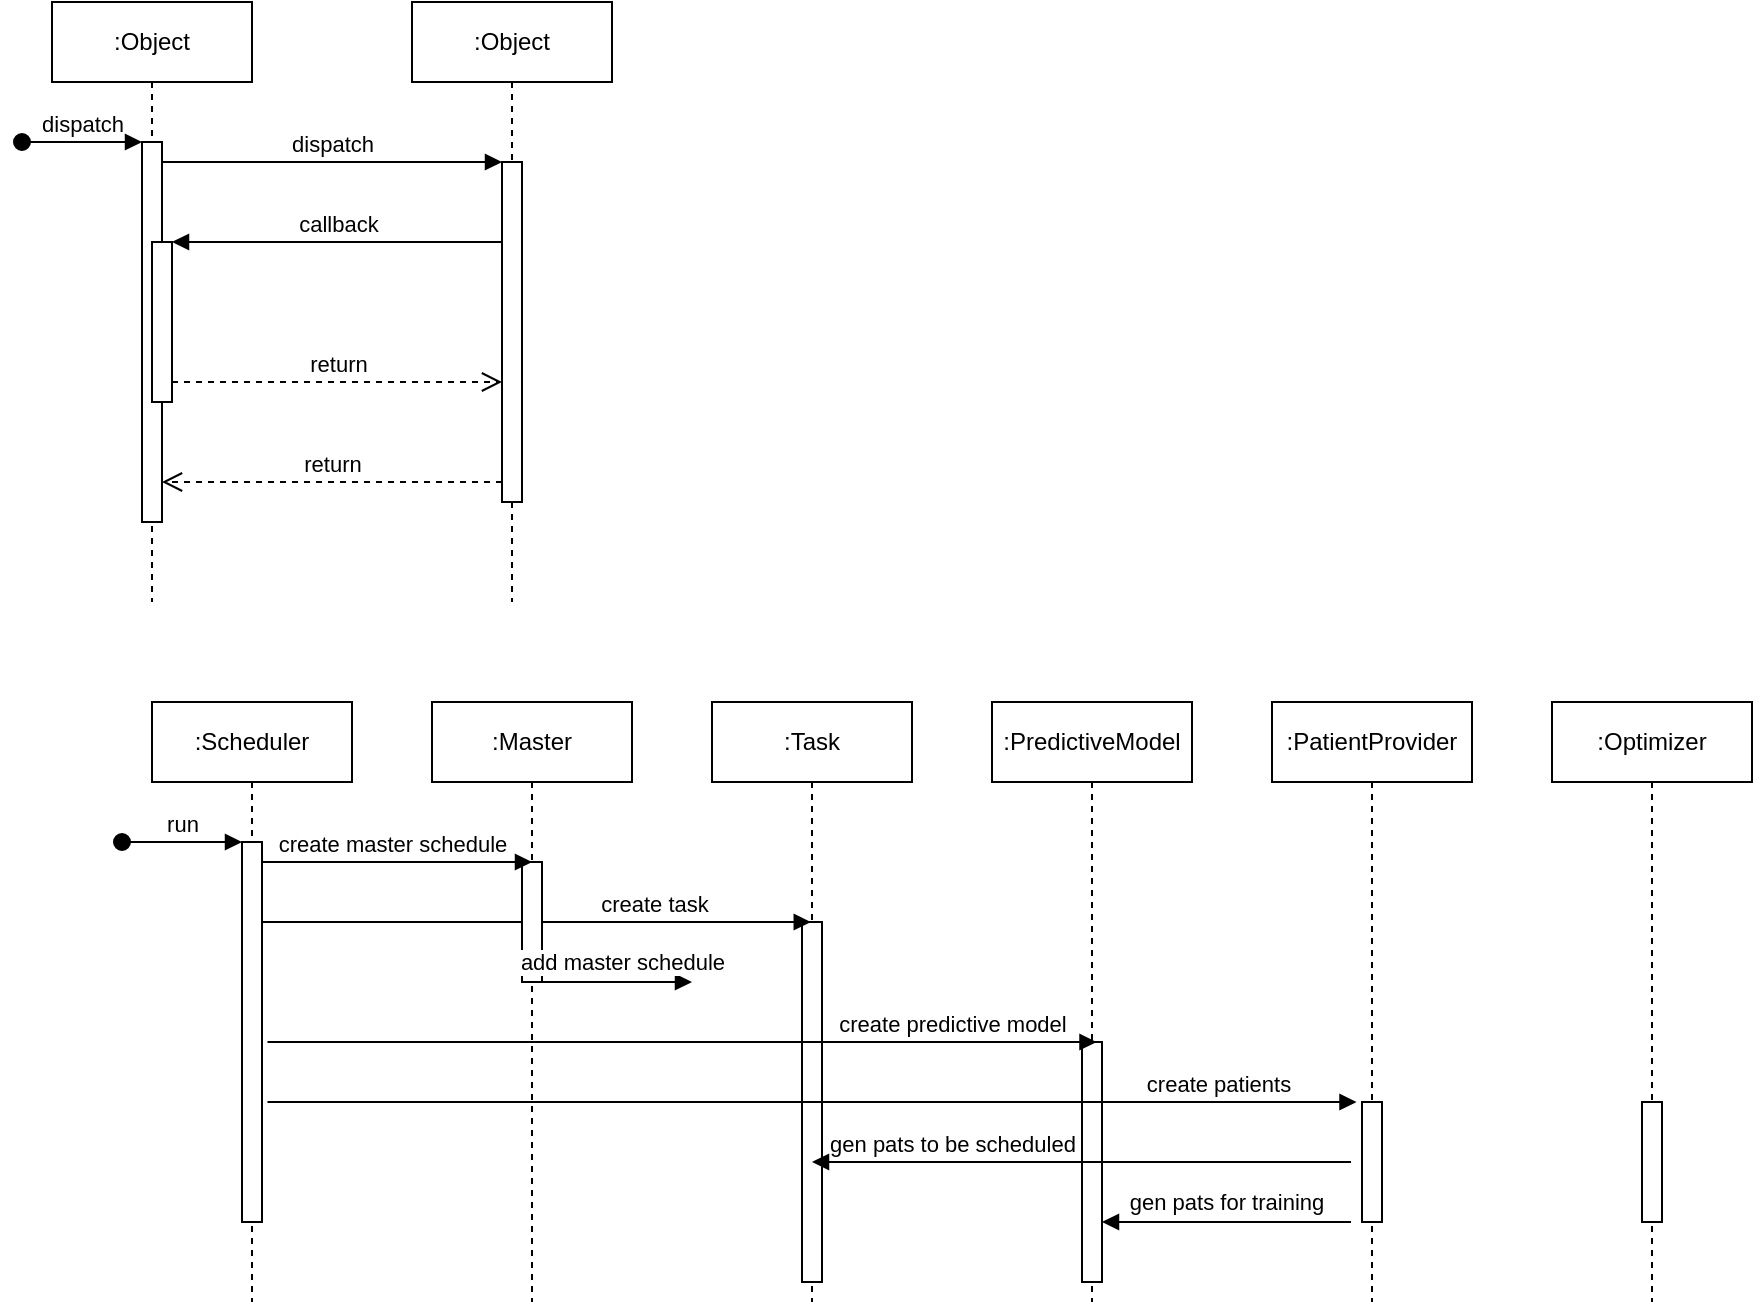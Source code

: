 <mxfile version="23.0.2" type="device">
  <diagram name="Page-1" id="2YBvvXClWsGukQMizWep">
    <mxGraphModel dx="486" dy="289" grid="1" gridSize="10" guides="1" tooltips="1" connect="1" arrows="1" fold="1" page="1" pageScale="1" pageWidth="850" pageHeight="1100" math="0" shadow="0">
      <root>
        <mxCell id="0" />
        <mxCell id="1" parent="0" />
        <mxCell id="aM9ryv3xv72pqoxQDRHE-1" value=":Object" style="shape=umlLifeline;perimeter=lifelinePerimeter;whiteSpace=wrap;html=1;container=0;dropTarget=0;collapsible=0;recursiveResize=0;outlineConnect=0;portConstraint=eastwest;newEdgeStyle={&quot;edgeStyle&quot;:&quot;elbowEdgeStyle&quot;,&quot;elbow&quot;:&quot;vertical&quot;,&quot;curved&quot;:0,&quot;rounded&quot;:0};" parent="1" vertex="1">
          <mxGeometry x="40" y="40" width="100" height="300" as="geometry" />
        </mxCell>
        <mxCell id="aM9ryv3xv72pqoxQDRHE-2" value="" style="html=1;points=[];perimeter=orthogonalPerimeter;outlineConnect=0;targetShapes=umlLifeline;portConstraint=eastwest;newEdgeStyle={&quot;edgeStyle&quot;:&quot;elbowEdgeStyle&quot;,&quot;elbow&quot;:&quot;vertical&quot;,&quot;curved&quot;:0,&quot;rounded&quot;:0};" parent="aM9ryv3xv72pqoxQDRHE-1" vertex="1">
          <mxGeometry x="45" y="70" width="10" height="190" as="geometry" />
        </mxCell>
        <mxCell id="aM9ryv3xv72pqoxQDRHE-3" value="dispatch" style="html=1;verticalAlign=bottom;startArrow=oval;endArrow=block;startSize=8;edgeStyle=elbowEdgeStyle;elbow=vertical;curved=0;rounded=0;" parent="aM9ryv3xv72pqoxQDRHE-1" target="aM9ryv3xv72pqoxQDRHE-2" edge="1">
          <mxGeometry relative="1" as="geometry">
            <mxPoint x="-15" y="70" as="sourcePoint" />
          </mxGeometry>
        </mxCell>
        <mxCell id="aM9ryv3xv72pqoxQDRHE-4" value="" style="html=1;points=[];perimeter=orthogonalPerimeter;outlineConnect=0;targetShapes=umlLifeline;portConstraint=eastwest;newEdgeStyle={&quot;edgeStyle&quot;:&quot;elbowEdgeStyle&quot;,&quot;elbow&quot;:&quot;vertical&quot;,&quot;curved&quot;:0,&quot;rounded&quot;:0};" parent="aM9ryv3xv72pqoxQDRHE-1" vertex="1">
          <mxGeometry x="50" y="120" width="10" height="80" as="geometry" />
        </mxCell>
        <mxCell id="aM9ryv3xv72pqoxQDRHE-5" value=":Object" style="shape=umlLifeline;perimeter=lifelinePerimeter;whiteSpace=wrap;html=1;container=0;dropTarget=0;collapsible=0;recursiveResize=0;outlineConnect=0;portConstraint=eastwest;newEdgeStyle={&quot;edgeStyle&quot;:&quot;elbowEdgeStyle&quot;,&quot;elbow&quot;:&quot;vertical&quot;,&quot;curved&quot;:0,&quot;rounded&quot;:0};" parent="1" vertex="1">
          <mxGeometry x="220" y="40" width="100" height="300" as="geometry" />
        </mxCell>
        <mxCell id="aM9ryv3xv72pqoxQDRHE-6" value="" style="html=1;points=[];perimeter=orthogonalPerimeter;outlineConnect=0;targetShapes=umlLifeline;portConstraint=eastwest;newEdgeStyle={&quot;edgeStyle&quot;:&quot;elbowEdgeStyle&quot;,&quot;elbow&quot;:&quot;vertical&quot;,&quot;curved&quot;:0,&quot;rounded&quot;:0};" parent="aM9ryv3xv72pqoxQDRHE-5" vertex="1">
          <mxGeometry x="45" y="80" width="10" height="170" as="geometry" />
        </mxCell>
        <mxCell id="aM9ryv3xv72pqoxQDRHE-7" value="dispatch" style="html=1;verticalAlign=bottom;endArrow=block;edgeStyle=elbowEdgeStyle;elbow=vertical;curved=0;rounded=0;" parent="1" source="aM9ryv3xv72pqoxQDRHE-2" target="aM9ryv3xv72pqoxQDRHE-6" edge="1">
          <mxGeometry relative="1" as="geometry">
            <mxPoint x="195" y="130" as="sourcePoint" />
            <Array as="points">
              <mxPoint x="180" y="120" />
            </Array>
          </mxGeometry>
        </mxCell>
        <mxCell id="aM9ryv3xv72pqoxQDRHE-8" value="return" style="html=1;verticalAlign=bottom;endArrow=open;dashed=1;endSize=8;edgeStyle=elbowEdgeStyle;elbow=vertical;curved=0;rounded=0;" parent="1" source="aM9ryv3xv72pqoxQDRHE-6" target="aM9ryv3xv72pqoxQDRHE-2" edge="1">
          <mxGeometry relative="1" as="geometry">
            <mxPoint x="195" y="205" as="targetPoint" />
            <Array as="points">
              <mxPoint x="190" y="280" />
            </Array>
          </mxGeometry>
        </mxCell>
        <mxCell id="aM9ryv3xv72pqoxQDRHE-9" value="callback" style="html=1;verticalAlign=bottom;endArrow=block;edgeStyle=elbowEdgeStyle;elbow=vertical;curved=0;rounded=0;" parent="1" source="aM9ryv3xv72pqoxQDRHE-6" target="aM9ryv3xv72pqoxQDRHE-4" edge="1">
          <mxGeometry relative="1" as="geometry">
            <mxPoint x="175" y="160" as="sourcePoint" />
            <Array as="points">
              <mxPoint x="190" y="160" />
            </Array>
          </mxGeometry>
        </mxCell>
        <mxCell id="aM9ryv3xv72pqoxQDRHE-10" value="return" style="html=1;verticalAlign=bottom;endArrow=open;dashed=1;endSize=8;edgeStyle=elbowEdgeStyle;elbow=vertical;curved=0;rounded=0;" parent="1" source="aM9ryv3xv72pqoxQDRHE-4" target="aM9ryv3xv72pqoxQDRHE-6" edge="1">
          <mxGeometry relative="1" as="geometry">
            <mxPoint x="175" y="235" as="targetPoint" />
            <Array as="points">
              <mxPoint x="180" y="230" />
            </Array>
          </mxGeometry>
        </mxCell>
        <mxCell id="NRPWn5m2wW9UXWM5jm5Q-1" value=":Scheduler" style="shape=umlLifeline;perimeter=lifelinePerimeter;whiteSpace=wrap;html=1;container=0;dropTarget=0;collapsible=0;recursiveResize=0;outlineConnect=0;portConstraint=eastwest;newEdgeStyle={&quot;edgeStyle&quot;:&quot;elbowEdgeStyle&quot;,&quot;elbow&quot;:&quot;vertical&quot;,&quot;curved&quot;:0,&quot;rounded&quot;:0};" parent="1" vertex="1">
          <mxGeometry x="90" y="390" width="100" height="300" as="geometry" />
        </mxCell>
        <mxCell id="NRPWn5m2wW9UXWM5jm5Q-2" value="" style="html=1;points=[];perimeter=orthogonalPerimeter;outlineConnect=0;targetShapes=umlLifeline;portConstraint=eastwest;newEdgeStyle={&quot;edgeStyle&quot;:&quot;elbowEdgeStyle&quot;,&quot;elbow&quot;:&quot;vertical&quot;,&quot;curved&quot;:0,&quot;rounded&quot;:0};" parent="NRPWn5m2wW9UXWM5jm5Q-1" vertex="1">
          <mxGeometry x="45" y="70" width="10" height="190" as="geometry" />
        </mxCell>
        <mxCell id="NRPWn5m2wW9UXWM5jm5Q-3" value="run" style="html=1;verticalAlign=bottom;startArrow=oval;endArrow=block;startSize=8;edgeStyle=elbowEdgeStyle;elbow=vertical;curved=0;rounded=0;" parent="NRPWn5m2wW9UXWM5jm5Q-1" target="NRPWn5m2wW9UXWM5jm5Q-2" edge="1">
          <mxGeometry relative="1" as="geometry">
            <mxPoint x="-15" y="70" as="sourcePoint" />
          </mxGeometry>
        </mxCell>
        <mxCell id="NRPWn5m2wW9UXWM5jm5Q-5" value=":Task" style="shape=umlLifeline;perimeter=lifelinePerimeter;whiteSpace=wrap;html=1;container=0;dropTarget=0;collapsible=0;recursiveResize=0;outlineConnect=0;portConstraint=eastwest;newEdgeStyle={&quot;edgeStyle&quot;:&quot;elbowEdgeStyle&quot;,&quot;elbow&quot;:&quot;vertical&quot;,&quot;curved&quot;:0,&quot;rounded&quot;:0};" parent="1" vertex="1">
          <mxGeometry x="370" y="390" width="100" height="300" as="geometry" />
        </mxCell>
        <mxCell id="NRPWn5m2wW9UXWM5jm5Q-6" value="" style="html=1;points=[];perimeter=orthogonalPerimeter;outlineConnect=0;targetShapes=umlLifeline;portConstraint=eastwest;newEdgeStyle={&quot;edgeStyle&quot;:&quot;elbowEdgeStyle&quot;,&quot;elbow&quot;:&quot;vertical&quot;,&quot;curved&quot;:0,&quot;rounded&quot;:0};" parent="NRPWn5m2wW9UXWM5jm5Q-5" vertex="1">
          <mxGeometry x="45" y="110" width="10" height="180" as="geometry" />
        </mxCell>
        <mxCell id="NRPWn5m2wW9UXWM5jm5Q-7" value="create task" style="html=1;verticalAlign=bottom;endArrow=block;edgeStyle=elbowEdgeStyle;elbow=vertical;curved=0;rounded=0;entryX=0.439;entryY=0.002;entryDx=0;entryDy=0;entryPerimeter=0;" parent="1" target="NRPWn5m2wW9UXWM5jm5Q-6" edge="1">
          <mxGeometry x="0.425" relative="1" as="geometry">
            <mxPoint x="145" y="500" as="sourcePoint" />
            <Array as="points">
              <mxPoint x="230" y="500" />
            </Array>
            <mxPoint x="415" y="500" as="targetPoint" />
            <mxPoint as="offset" />
          </mxGeometry>
        </mxCell>
        <mxCell id="ba8jQTyRNlUtfquAFpFR-1" value=":PredictiveModel" style="shape=umlLifeline;perimeter=lifelinePerimeter;whiteSpace=wrap;html=1;container=0;dropTarget=0;collapsible=0;recursiveResize=0;outlineConnect=0;portConstraint=eastwest;newEdgeStyle={&quot;edgeStyle&quot;:&quot;elbowEdgeStyle&quot;,&quot;elbow&quot;:&quot;vertical&quot;,&quot;curved&quot;:0,&quot;rounded&quot;:0};" vertex="1" parent="1">
          <mxGeometry x="510" y="390" width="100" height="300" as="geometry" />
        </mxCell>
        <mxCell id="ba8jQTyRNlUtfquAFpFR-2" value="" style="html=1;points=[];perimeter=orthogonalPerimeter;outlineConnect=0;targetShapes=umlLifeline;portConstraint=eastwest;newEdgeStyle={&quot;edgeStyle&quot;:&quot;elbowEdgeStyle&quot;,&quot;elbow&quot;:&quot;vertical&quot;,&quot;curved&quot;:0,&quot;rounded&quot;:0};" vertex="1" parent="ba8jQTyRNlUtfquAFpFR-1">
          <mxGeometry x="45" y="170" width="10" height="120" as="geometry" />
        </mxCell>
        <mxCell id="ba8jQTyRNlUtfquAFpFR-3" value="create predictive model" style="html=1;verticalAlign=bottom;endArrow=block;edgeStyle=elbowEdgeStyle;elbow=vertical;curved=0;rounded=0;" edge="1" parent="1">
          <mxGeometry x="0.651" relative="1" as="geometry">
            <mxPoint x="147.75" y="560" as="sourcePoint" />
            <Array as="points">
              <mxPoint x="237.75" y="560" />
            </Array>
            <mxPoint x="562.25" y="560" as="targetPoint" />
            <mxPoint as="offset" />
          </mxGeometry>
        </mxCell>
        <mxCell id="ba8jQTyRNlUtfquAFpFR-4" value=":PatientProvider" style="shape=umlLifeline;perimeter=lifelinePerimeter;whiteSpace=wrap;html=1;container=0;dropTarget=0;collapsible=0;recursiveResize=0;outlineConnect=0;portConstraint=eastwest;newEdgeStyle={&quot;edgeStyle&quot;:&quot;elbowEdgeStyle&quot;,&quot;elbow&quot;:&quot;vertical&quot;,&quot;curved&quot;:0,&quot;rounded&quot;:0};" vertex="1" parent="1">
          <mxGeometry x="650" y="390" width="100" height="300" as="geometry" />
        </mxCell>
        <mxCell id="ba8jQTyRNlUtfquAFpFR-5" value="" style="html=1;points=[];perimeter=orthogonalPerimeter;outlineConnect=0;targetShapes=umlLifeline;portConstraint=eastwest;newEdgeStyle={&quot;edgeStyle&quot;:&quot;elbowEdgeStyle&quot;,&quot;elbow&quot;:&quot;vertical&quot;,&quot;curved&quot;:0,&quot;rounded&quot;:0};" vertex="1" parent="ba8jQTyRNlUtfquAFpFR-4">
          <mxGeometry x="45" y="200" width="10" height="60" as="geometry" />
        </mxCell>
        <mxCell id="ba8jQTyRNlUtfquAFpFR-6" value="create patients" style="html=1;verticalAlign=bottom;endArrow=block;edgeStyle=elbowEdgeStyle;elbow=vertical;curved=0;rounded=0;" edge="1" parent="1">
          <mxGeometry x="0.745" relative="1" as="geometry">
            <mxPoint x="147.75" y="590" as="sourcePoint" />
            <Array as="points">
              <mxPoint x="227.75" y="590" />
            </Array>
            <mxPoint x="692.25" y="590" as="targetPoint" />
            <mxPoint as="offset" />
          </mxGeometry>
        </mxCell>
        <mxCell id="ba8jQTyRNlUtfquAFpFR-7" value=":Master" style="shape=umlLifeline;perimeter=lifelinePerimeter;whiteSpace=wrap;html=1;container=0;dropTarget=0;collapsible=0;recursiveResize=0;outlineConnect=0;portConstraint=eastwest;newEdgeStyle={&quot;edgeStyle&quot;:&quot;elbowEdgeStyle&quot;,&quot;elbow&quot;:&quot;vertical&quot;,&quot;curved&quot;:0,&quot;rounded&quot;:0};" vertex="1" parent="1">
          <mxGeometry x="230" y="390" width="100" height="300" as="geometry" />
        </mxCell>
        <mxCell id="ba8jQTyRNlUtfquAFpFR-8" value="" style="html=1;points=[];perimeter=orthogonalPerimeter;outlineConnect=0;targetShapes=umlLifeline;portConstraint=eastwest;newEdgeStyle={&quot;edgeStyle&quot;:&quot;elbowEdgeStyle&quot;,&quot;elbow&quot;:&quot;vertical&quot;,&quot;curved&quot;:0,&quot;rounded&quot;:0};" vertex="1" parent="ba8jQTyRNlUtfquAFpFR-7">
          <mxGeometry x="45" y="80" width="10" height="60" as="geometry" />
        </mxCell>
        <mxCell id="ba8jQTyRNlUtfquAFpFR-9" value="create master schedule" style="html=1;verticalAlign=bottom;endArrow=block;edgeStyle=elbowEdgeStyle;elbow=vertical;curved=0;rounded=0;" edge="1" parent="1">
          <mxGeometry x="-0.037" relative="1" as="geometry">
            <mxPoint x="145" y="470" as="sourcePoint" />
            <Array as="points">
              <mxPoint x="230" y="470" />
            </Array>
            <mxPoint x="280" y="470" as="targetPoint" />
            <mxPoint as="offset" />
          </mxGeometry>
        </mxCell>
        <mxCell id="ba8jQTyRNlUtfquAFpFR-10" value="" style="endArrow=block;html=1;rounded=0;endFill=1;" edge="1" parent="1" source="ba8jQTyRNlUtfquAFpFR-8">
          <mxGeometry width="50" height="50" relative="1" as="geometry">
            <mxPoint x="340" y="580" as="sourcePoint" />
            <mxPoint x="360" y="530" as="targetPoint" />
          </mxGeometry>
        </mxCell>
        <mxCell id="ba8jQTyRNlUtfquAFpFR-12" value="add master schedule" style="edgeLabel;html=1;align=center;verticalAlign=middle;resizable=0;points=[];" vertex="1" connectable="0" parent="ba8jQTyRNlUtfquAFpFR-10">
          <mxGeometry x="-0.06" relative="1" as="geometry">
            <mxPoint x="4" y="-10" as="offset" />
          </mxGeometry>
        </mxCell>
        <mxCell id="ba8jQTyRNlUtfquAFpFR-13" value="" style="endArrow=block;html=1;rounded=0;endFill=1;" edge="1" parent="1">
          <mxGeometry width="50" height="50" relative="1" as="geometry">
            <mxPoint x="689.5" y="620" as="sourcePoint" />
            <mxPoint x="420" y="620" as="targetPoint" />
          </mxGeometry>
        </mxCell>
        <mxCell id="ba8jQTyRNlUtfquAFpFR-14" value="gen pats to be scheduled" style="edgeLabel;html=1;align=center;verticalAlign=middle;resizable=0;points=[];" vertex="1" connectable="0" parent="ba8jQTyRNlUtfquAFpFR-13">
          <mxGeometry x="0.201" y="1" relative="1" as="geometry">
            <mxPoint x="-38" y="-10" as="offset" />
          </mxGeometry>
        </mxCell>
        <mxCell id="ba8jQTyRNlUtfquAFpFR-15" value="" style="endArrow=block;html=1;rounded=0;endFill=1;" edge="1" parent="1" target="ba8jQTyRNlUtfquAFpFR-2">
          <mxGeometry width="50" height="50" relative="1" as="geometry">
            <mxPoint x="689.5" y="650" as="sourcePoint" />
            <mxPoint x="570" y="650" as="targetPoint" />
          </mxGeometry>
        </mxCell>
        <mxCell id="ba8jQTyRNlUtfquAFpFR-16" value="gen pats for training" style="edgeLabel;html=1;align=center;verticalAlign=middle;resizable=0;points=[];" vertex="1" connectable="0" parent="ba8jQTyRNlUtfquAFpFR-15">
          <mxGeometry x="0.201" y="1" relative="1" as="geometry">
            <mxPoint x="12" y="-11" as="offset" />
          </mxGeometry>
        </mxCell>
        <mxCell id="ba8jQTyRNlUtfquAFpFR-17" value=":Optimizer" style="shape=umlLifeline;perimeter=lifelinePerimeter;whiteSpace=wrap;html=1;container=0;dropTarget=0;collapsible=0;recursiveResize=0;outlineConnect=0;portConstraint=eastwest;newEdgeStyle={&quot;edgeStyle&quot;:&quot;elbowEdgeStyle&quot;,&quot;elbow&quot;:&quot;vertical&quot;,&quot;curved&quot;:0,&quot;rounded&quot;:0};" vertex="1" parent="1">
          <mxGeometry x="790" y="390" width="100" height="300" as="geometry" />
        </mxCell>
        <mxCell id="ba8jQTyRNlUtfquAFpFR-18" value="" style="html=1;points=[];perimeter=orthogonalPerimeter;outlineConnect=0;targetShapes=umlLifeline;portConstraint=eastwest;newEdgeStyle={&quot;edgeStyle&quot;:&quot;elbowEdgeStyle&quot;,&quot;elbow&quot;:&quot;vertical&quot;,&quot;curved&quot;:0,&quot;rounded&quot;:0};" vertex="1" parent="ba8jQTyRNlUtfquAFpFR-17">
          <mxGeometry x="45" y="200" width="10" height="60" as="geometry" />
        </mxCell>
      </root>
    </mxGraphModel>
  </diagram>
</mxfile>

